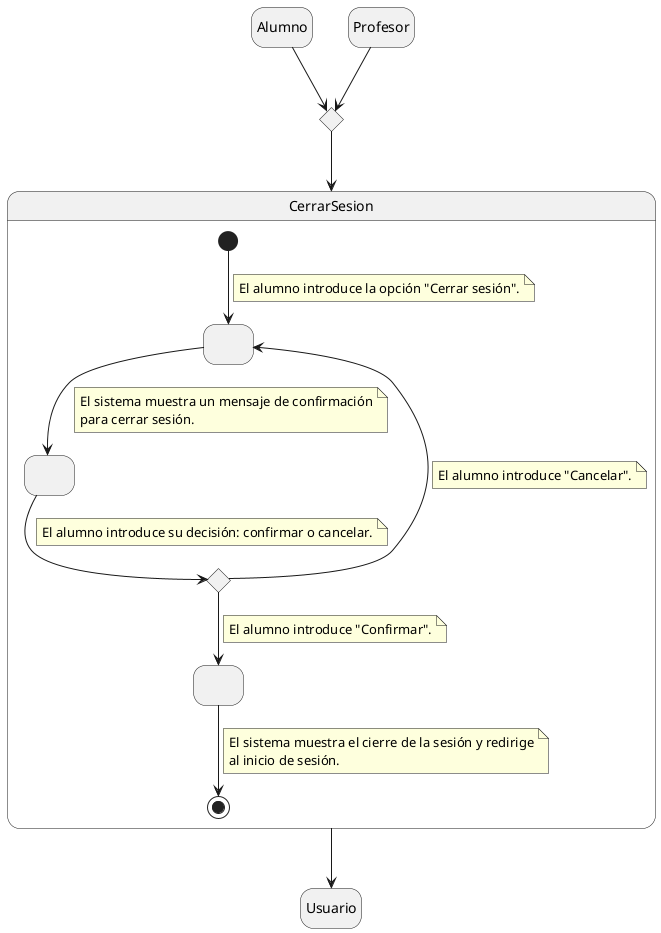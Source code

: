 @startuml CerrarSesion

hide empty description

state choice <<choice>>

Alumno --> choice
Profesor --> choice
choice --> CerrarSesion

state CerrarSesion {
    state " " as Inicio
    state " " as Confirmacion
    state " " as Fin

    [*] --> Inicio
    note on link
        El alumno introduce la opción "Cerrar sesión".
    end note

    Inicio --> Confirmacion
    note on link
        El sistema muestra un mensaje de confirmación
        para cerrar sesión.
    end note

    state Decisión <<choice>>
    Confirmacion --> Decisión
    note on link
        El alumno introduce su decisión: confirmar o cancelar.
    end note

    Decisión --> Fin
    note on link
        El alumno introduce "Confirmar".
    end note

    Decisión --> Inicio
    note on link
        El alumno introduce "Cancelar".
    end note

    Fin --> [*]
    note on link
        El sistema muestra el cierre de la sesión y redirige
        al inicio de sesión.
    end note
}

CerrarSesion --> Usuario
@enduml
